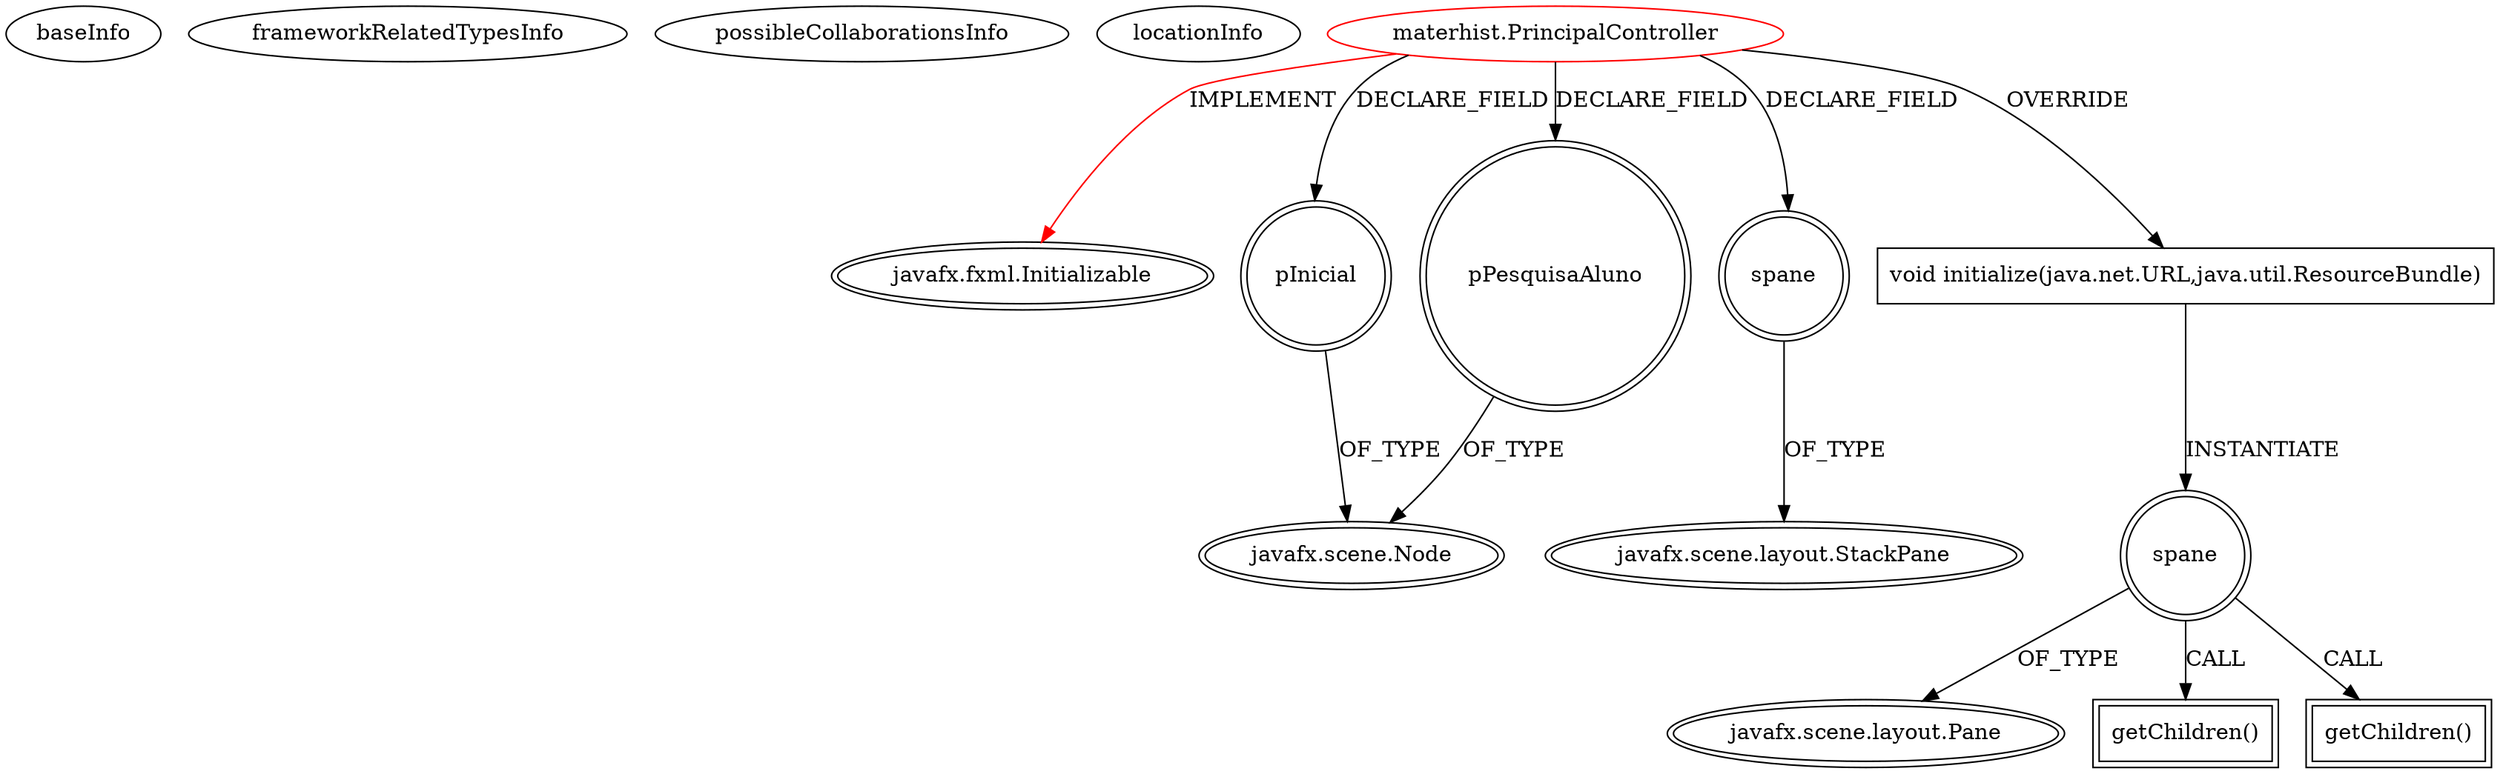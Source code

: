 digraph {
baseInfo[graphId=2453,category="extension_graph",isAnonymous=false,possibleRelation=false]
frameworkRelatedTypesInfo[0="javafx.fxml.Initializable"]
possibleCollaborationsInfo[]
locationInfo[projectName="diegobza-mmq",filePath="/diegobza-mmq/mmq-master/src/materhist/PrincipalController.java",contextSignature="PrincipalController",graphId="2453"]
0[label="materhist.PrincipalController",vertexType="ROOT_CLIENT_CLASS_DECLARATION",isFrameworkType=false,color=red]
1[label="javafx.fxml.Initializable",vertexType="FRAMEWORK_INTERFACE_TYPE",isFrameworkType=true,peripheries=2]
2[label="pInicial",vertexType="FIELD_DECLARATION",isFrameworkType=true,peripheries=2,shape=circle]
3[label="javafx.scene.Node",vertexType="FRAMEWORK_CLASS_TYPE",isFrameworkType=true,peripheries=2]
4[label="pPesquisaAluno",vertexType="FIELD_DECLARATION",isFrameworkType=true,peripheries=2,shape=circle]
6[label="spane",vertexType="FIELD_DECLARATION",isFrameworkType=true,peripheries=2,shape=circle]
7[label="javafx.scene.layout.StackPane",vertexType="FRAMEWORK_CLASS_TYPE",isFrameworkType=true,peripheries=2]
8[label="void initialize(java.net.URL,java.util.ResourceBundle)",vertexType="OVERRIDING_METHOD_DECLARATION",isFrameworkType=false,shape=box]
9[label="spane",vertexType="VARIABLE_EXPRESION",isFrameworkType=true,peripheries=2,shape=circle]
11[label="javafx.scene.layout.Pane",vertexType="FRAMEWORK_CLASS_TYPE",isFrameworkType=true,peripheries=2]
10[label="getChildren()",vertexType="INSIDE_CALL",isFrameworkType=true,peripheries=2,shape=box]
13[label="getChildren()",vertexType="INSIDE_CALL",isFrameworkType=true,peripheries=2,shape=box]
0->1[label="IMPLEMENT",color=red]
0->2[label="DECLARE_FIELD"]
2->3[label="OF_TYPE"]
0->4[label="DECLARE_FIELD"]
4->3[label="OF_TYPE"]
0->6[label="DECLARE_FIELD"]
6->7[label="OF_TYPE"]
0->8[label="OVERRIDE"]
8->9[label="INSTANTIATE"]
9->11[label="OF_TYPE"]
9->10[label="CALL"]
9->13[label="CALL"]
}
